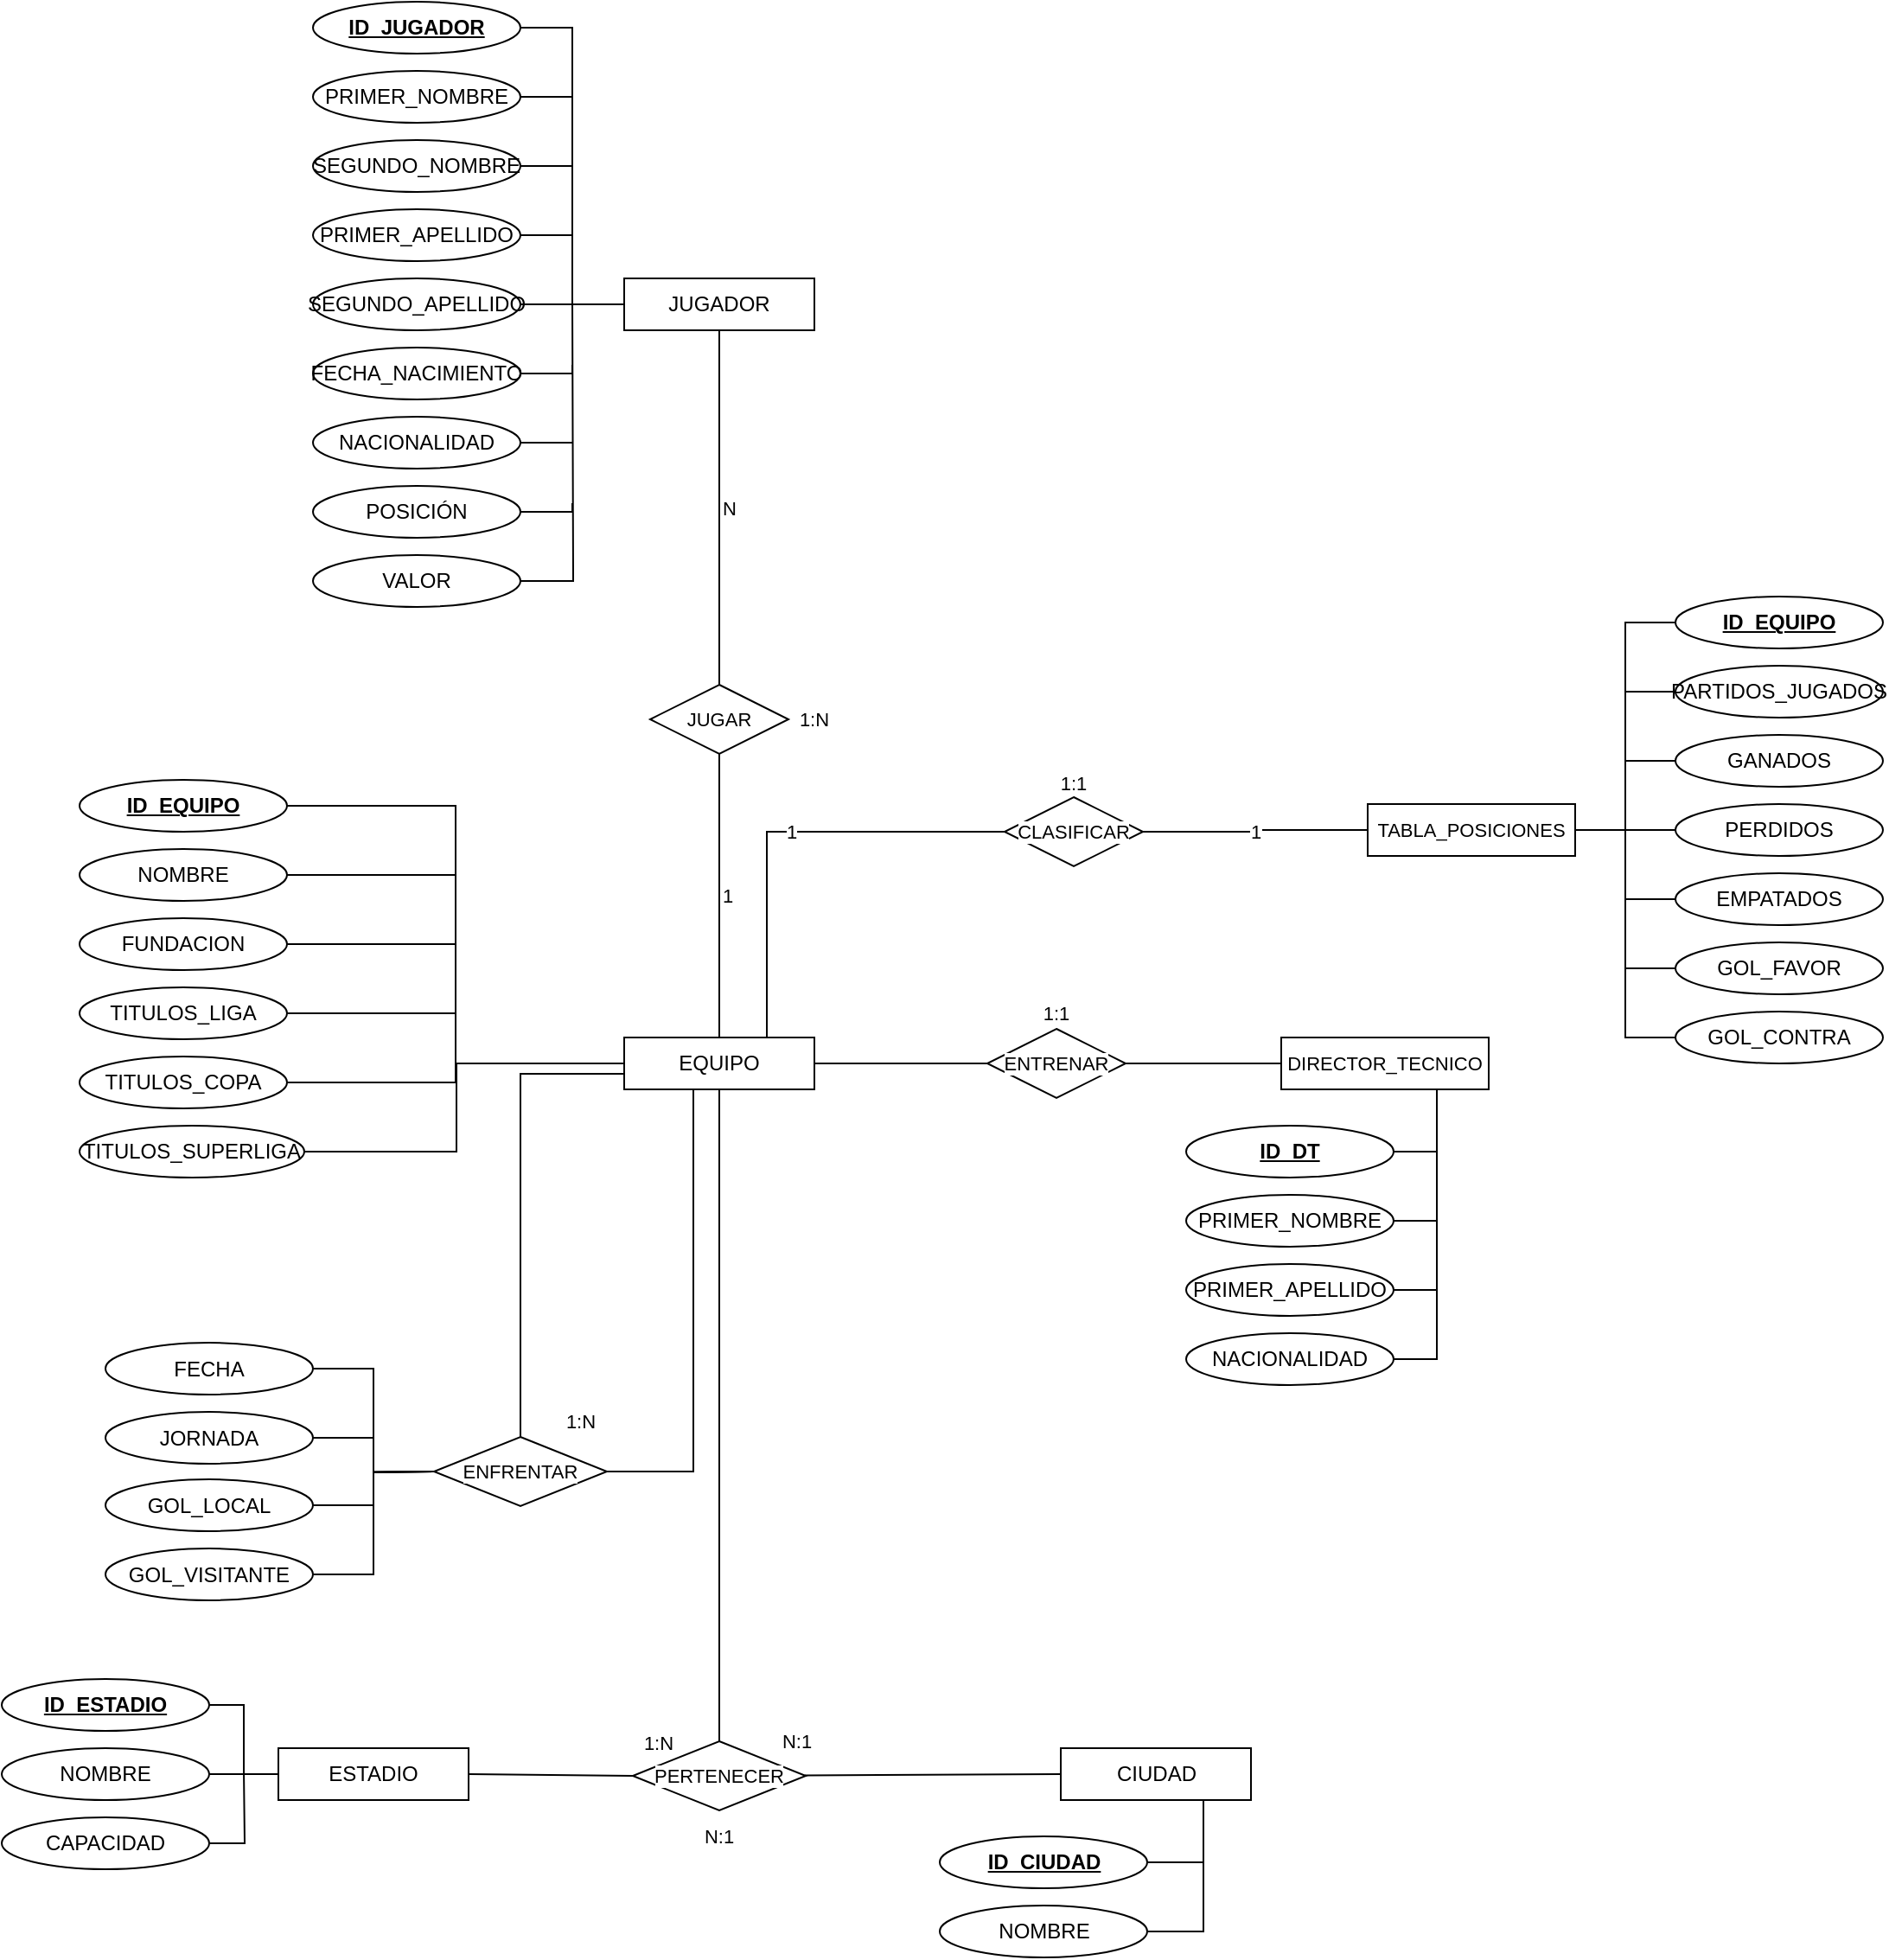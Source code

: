 <mxfile version="28.2.5">
  <diagram name="Página-1" id="_ZARiOX8oNMJPNdaiEE5">
    <mxGraphModel dx="1246" dy="756" grid="1" gridSize="10" guides="1" tooltips="1" connect="1" arrows="1" fold="1" page="1" pageScale="1" pageWidth="827" pageHeight="1169" math="0" shadow="0">
      <root>
        <mxCell id="0" />
        <mxCell id="1" parent="0" />
        <mxCell id="phUdWU-azGoS-_xKU4YT-1" value="&lt;div align=&quot;left&quot;&gt;N&lt;/div&gt;" style="edgeStyle=orthogonalEdgeStyle;shape=connector;rounded=0;orthogonalLoop=1;jettySize=auto;html=1;entryX=0.5;entryY=0;entryDx=0;entryDy=0;strokeColor=default;align=left;verticalAlign=middle;fontFamily=Helvetica;fontSize=11;fontColor=default;labelBackgroundColor=default;endArrow=none;endFill=0;" parent="1" source="phUdWU-azGoS-_xKU4YT-2" target="phUdWU-azGoS-_xKU4YT-24" edge="1">
          <mxGeometry relative="1" as="geometry" />
        </mxCell>
        <mxCell id="phUdWU-azGoS-_xKU4YT-2" value="JUGADOR" style="rounded=0;whiteSpace=wrap;html=1;" parent="1" vertex="1">
          <mxGeometry x="860" y="410" width="110" height="30" as="geometry" />
        </mxCell>
        <mxCell id="phUdWU-azGoS-_xKU4YT-3" style="edgeStyle=orthogonalEdgeStyle;rounded=0;orthogonalLoop=1;jettySize=auto;html=1;exitX=1;exitY=0.5;exitDx=0;exitDy=0;entryX=0;entryY=0.5;entryDx=0;entryDy=0;endArrow=none;endFill=0;" parent="1" source="phUdWU-azGoS-_xKU4YT-4" target="phUdWU-azGoS-_xKU4YT-2" edge="1">
          <mxGeometry relative="1" as="geometry" />
        </mxCell>
        <mxCell id="phUdWU-azGoS-_xKU4YT-4" value="&lt;div&gt;&lt;b&gt;&lt;u&gt;ID_JUGADOR&lt;/u&gt;&lt;/b&gt;&lt;/div&gt;" style="ellipse;whiteSpace=wrap;html=1;" parent="1" vertex="1">
          <mxGeometry x="680" y="250" width="120" height="30" as="geometry" />
        </mxCell>
        <mxCell id="phUdWU-azGoS-_xKU4YT-5" style="edgeStyle=orthogonalEdgeStyle;rounded=0;orthogonalLoop=1;jettySize=auto;html=1;exitX=1;exitY=0.5;exitDx=0;exitDy=0;endArrow=none;endFill=0;" parent="1" source="phUdWU-azGoS-_xKU4YT-6" edge="1">
          <mxGeometry relative="1" as="geometry">
            <mxPoint x="830" y="310" as="targetPoint" />
          </mxGeometry>
        </mxCell>
        <mxCell id="phUdWU-azGoS-_xKU4YT-6" value="PRIMER_NOMBRE" style="ellipse;whiteSpace=wrap;html=1;" parent="1" vertex="1">
          <mxGeometry x="680" y="290" width="120" height="30" as="geometry" />
        </mxCell>
        <mxCell id="phUdWU-azGoS-_xKU4YT-7" style="edgeStyle=orthogonalEdgeStyle;shape=connector;rounded=0;orthogonalLoop=1;jettySize=auto;html=1;exitX=1;exitY=0.5;exitDx=0;exitDy=0;strokeColor=default;align=center;verticalAlign=middle;fontFamily=Helvetica;fontSize=11;fontColor=default;labelBackgroundColor=default;endArrow=none;endFill=0;" parent="1" source="phUdWU-azGoS-_xKU4YT-8" edge="1">
          <mxGeometry relative="1" as="geometry">
            <mxPoint x="840" y="425" as="targetPoint" />
          </mxGeometry>
        </mxCell>
        <mxCell id="phUdWU-azGoS-_xKU4YT-8" value="SEGUNDO_APELLIDO" style="ellipse;whiteSpace=wrap;html=1;" parent="1" vertex="1">
          <mxGeometry x="680" y="410" width="120" height="30" as="geometry" />
        </mxCell>
        <mxCell id="phUdWU-azGoS-_xKU4YT-9" style="edgeStyle=orthogonalEdgeStyle;shape=connector;rounded=0;orthogonalLoop=1;jettySize=auto;html=1;exitX=1;exitY=0.5;exitDx=0;exitDy=0;strokeColor=default;align=center;verticalAlign=middle;fontFamily=Helvetica;fontSize=11;fontColor=default;labelBackgroundColor=default;endArrow=none;endFill=0;" parent="1" source="phUdWU-azGoS-_xKU4YT-10" edge="1">
          <mxGeometry relative="1" as="geometry">
            <mxPoint x="830" y="460" as="targetPoint" />
          </mxGeometry>
        </mxCell>
        <mxCell id="phUdWU-azGoS-_xKU4YT-10" value="FECHA_NACIMIENTO" style="ellipse;whiteSpace=wrap;html=1;" parent="1" vertex="1">
          <mxGeometry x="680" y="450" width="120" height="30" as="geometry" />
        </mxCell>
        <mxCell id="phUdWU-azGoS-_xKU4YT-11" style="edgeStyle=orthogonalEdgeStyle;rounded=0;orthogonalLoop=1;jettySize=auto;html=1;exitX=1;exitY=0.5;exitDx=0;exitDy=0;endArrow=none;endFill=0;" parent="1" source="phUdWU-azGoS-_xKU4YT-12" edge="1">
          <mxGeometry relative="1" as="geometry">
            <mxPoint x="830" y="340" as="targetPoint" />
          </mxGeometry>
        </mxCell>
        <mxCell id="phUdWU-azGoS-_xKU4YT-12" value="SEGUNDO_NOMBRE" style="ellipse;whiteSpace=wrap;html=1;" parent="1" vertex="1">
          <mxGeometry x="680" y="330" width="120" height="30" as="geometry" />
        </mxCell>
        <mxCell id="phUdWU-azGoS-_xKU4YT-13" style="edgeStyle=orthogonalEdgeStyle;shape=connector;rounded=0;orthogonalLoop=1;jettySize=auto;html=1;exitX=1;exitY=0.5;exitDx=0;exitDy=0;strokeColor=default;align=center;verticalAlign=middle;fontFamily=Helvetica;fontSize=11;fontColor=default;labelBackgroundColor=default;endArrow=none;endFill=0;" parent="1" source="phUdWU-azGoS-_xKU4YT-14" edge="1">
          <mxGeometry relative="1" as="geometry">
            <mxPoint x="830" y="385" as="targetPoint" />
          </mxGeometry>
        </mxCell>
        <mxCell id="phUdWU-azGoS-_xKU4YT-14" value="PRIMER_APELLIDO" style="ellipse;whiteSpace=wrap;html=1;" parent="1" vertex="1">
          <mxGeometry x="680" y="370" width="120" height="30" as="geometry" />
        </mxCell>
        <mxCell id="phUdWU-azGoS-_xKU4YT-15" style="edgeStyle=orthogonalEdgeStyle;shape=connector;rounded=0;orthogonalLoop=1;jettySize=auto;html=1;exitX=1;exitY=0.5;exitDx=0;exitDy=0;strokeColor=default;align=center;verticalAlign=middle;fontFamily=Helvetica;fontSize=11;fontColor=default;labelBackgroundColor=default;endArrow=none;endFill=0;" parent="1" source="phUdWU-azGoS-_xKU4YT-16" edge="1">
          <mxGeometry relative="1" as="geometry">
            <mxPoint x="830" y="540" as="targetPoint" />
          </mxGeometry>
        </mxCell>
        <mxCell id="phUdWU-azGoS-_xKU4YT-16" value="POSICIÓN" style="ellipse;whiteSpace=wrap;html=1;" parent="1" vertex="1">
          <mxGeometry x="680" y="530" width="120" height="30" as="geometry" />
        </mxCell>
        <mxCell id="phUdWU-azGoS-_xKU4YT-17" style="edgeStyle=orthogonalEdgeStyle;shape=connector;rounded=0;orthogonalLoop=1;jettySize=auto;html=1;exitX=1;exitY=0.5;exitDx=0;exitDy=0;strokeColor=default;align=center;verticalAlign=middle;fontFamily=Helvetica;fontSize=11;fontColor=default;labelBackgroundColor=default;endArrow=none;endFill=0;" parent="1" source="phUdWU-azGoS-_xKU4YT-18" edge="1">
          <mxGeometry relative="1" as="geometry">
            <mxPoint x="830" y="420" as="targetPoint" />
          </mxGeometry>
        </mxCell>
        <mxCell id="phUdWU-azGoS-_xKU4YT-18" value="VALOR" style="ellipse;whiteSpace=wrap;html=1;" parent="1" vertex="1">
          <mxGeometry x="680" y="570" width="120" height="30" as="geometry" />
        </mxCell>
        <mxCell id="phUdWU-azGoS-_xKU4YT-19" style="edgeStyle=orthogonalEdgeStyle;shape=connector;rounded=0;orthogonalLoop=1;jettySize=auto;html=1;exitX=1;exitY=0.5;exitDx=0;exitDy=0;strokeColor=default;align=center;verticalAlign=middle;fontFamily=Helvetica;fontSize=11;fontColor=default;labelBackgroundColor=default;endArrow=none;endFill=0;" parent="1" source="phUdWU-azGoS-_xKU4YT-20" edge="1">
          <mxGeometry relative="1" as="geometry">
            <mxPoint x="830" y="505" as="targetPoint" />
          </mxGeometry>
        </mxCell>
        <mxCell id="phUdWU-azGoS-_xKU4YT-20" value="NACIONALIDAD" style="ellipse;whiteSpace=wrap;html=1;" parent="1" vertex="1">
          <mxGeometry x="680" y="490" width="120" height="30" as="geometry" />
        </mxCell>
        <mxCell id="phUdWU-azGoS-_xKU4YT-23" value="" style="group" parent="1" connectable="0" vertex="1">
          <mxGeometry x="875" y="645" width="125" height="40" as="geometry" />
        </mxCell>
        <mxCell id="phUdWU-azGoS-_xKU4YT-24" value="JUGAR" style="rhombus;whiteSpace=wrap;html=1;fontFamily=Helvetica;fontSize=11;fontColor=default;labelBackgroundColor=default;" parent="phUdWU-azGoS-_xKU4YT-23" vertex="1">
          <mxGeometry width="80" height="40" as="geometry" />
        </mxCell>
        <mxCell id="phUdWU-azGoS-_xKU4YT-25" value="1:N" style="text;html=1;align=center;verticalAlign=middle;whiteSpace=wrap;rounded=0;fontFamily=Helvetica;fontSize=11;fontColor=default;labelBackgroundColor=default;" parent="phUdWU-azGoS-_xKU4YT-23" vertex="1">
          <mxGeometry x="65" y="5" width="60" height="30" as="geometry" />
        </mxCell>
        <mxCell id="phUdWU-azGoS-_xKU4YT-26" style="edgeStyle=orthogonalEdgeStyle;shape=connector;rounded=0;orthogonalLoop=1;jettySize=auto;html=1;exitX=1;exitY=0.5;exitDx=0;exitDy=0;entryX=0;entryY=0.5;entryDx=0;entryDy=0;strokeColor=default;align=center;verticalAlign=middle;fontFamily=Helvetica;fontSize=11;fontColor=default;labelBackgroundColor=default;endArrow=none;endFill=0;" parent="1" source="phUdWU-azGoS-_xKU4YT-29" target="phUdWU-azGoS-_xKU4YT-50" edge="1">
          <mxGeometry relative="1" as="geometry" />
        </mxCell>
        <mxCell id="phUdWU-azGoS-_xKU4YT-27" value="&lt;div align=&quot;left&quot;&gt;&lt;br&gt;&lt;/div&gt;" style="edgeStyle=orthogonalEdgeStyle;shape=connector;rounded=0;orthogonalLoop=1;jettySize=auto;html=1;exitX=0.5;exitY=1;exitDx=0;exitDy=0;entryX=0.5;entryY=0;entryDx=0;entryDy=0;strokeColor=default;align=left;verticalAlign=middle;fontFamily=Helvetica;fontSize=11;fontColor=default;labelBackgroundColor=default;endArrow=none;endFill=0;" parent="1" source="phUdWU-azGoS-_xKU4YT-29" target="phUdWU-azGoS-_xKU4YT-75" edge="1">
          <mxGeometry relative="1" as="geometry" />
        </mxCell>
        <mxCell id="phUdWU-azGoS-_xKU4YT-28" value="&lt;div align=&quot;left&quot;&gt;1&lt;/div&gt;" style="edgeStyle=orthogonalEdgeStyle;shape=connector;rounded=0;orthogonalLoop=1;jettySize=auto;html=1;exitX=0.75;exitY=0;exitDx=0;exitDy=0;entryX=0;entryY=0.5;entryDx=0;entryDy=0;strokeColor=default;align=left;verticalAlign=middle;fontFamily=Helvetica;fontSize=11;fontColor=default;labelBackgroundColor=default;endArrow=none;endFill=0;" parent="1" source="phUdWU-azGoS-_xKU4YT-29" target="phUdWU-azGoS-_xKU4YT-132" edge="1">
          <mxGeometry relative="1" as="geometry" />
        </mxCell>
        <mxCell id="phUdWU-azGoS-_xKU4YT-146" style="edgeStyle=orthogonalEdgeStyle;shape=connector;rounded=0;orthogonalLoop=1;jettySize=auto;html=1;entryX=1;entryY=0.5;entryDx=0;entryDy=0;strokeColor=default;align=center;verticalAlign=middle;fontFamily=Helvetica;fontSize=11;fontColor=default;labelBackgroundColor=default;endArrow=none;endFill=0;" parent="1" source="phUdWU-azGoS-_xKU4YT-29" target="phUdWU-azGoS-_xKU4YT-33" edge="1">
          <mxGeometry relative="1" as="geometry" />
        </mxCell>
        <mxCell id="phUdWU-azGoS-_xKU4YT-148" style="edgeStyle=orthogonalEdgeStyle;shape=connector;rounded=0;orthogonalLoop=1;jettySize=auto;html=1;entryX=1;entryY=0.5;entryDx=0;entryDy=0;strokeColor=default;align=center;verticalAlign=middle;fontFamily=Helvetica;fontSize=11;fontColor=default;labelBackgroundColor=default;endArrow=none;endFill=0;" parent="1" source="phUdWU-azGoS-_xKU4YT-29" target="phUdWU-azGoS-_xKU4YT-41" edge="1">
          <mxGeometry relative="1" as="geometry" />
        </mxCell>
        <mxCell id="phUdWU-azGoS-_xKU4YT-149" style="edgeStyle=orthogonalEdgeStyle;shape=connector;rounded=0;orthogonalLoop=1;jettySize=auto;html=1;entryX=1;entryY=0.5;entryDx=0;entryDy=0;strokeColor=default;align=center;verticalAlign=middle;fontFamily=Helvetica;fontSize=11;fontColor=default;labelBackgroundColor=default;endArrow=none;endFill=0;" parent="1" source="phUdWU-azGoS-_xKU4YT-29" target="phUdWU-azGoS-_xKU4YT-35" edge="1">
          <mxGeometry relative="1" as="geometry" />
        </mxCell>
        <mxCell id="phUdWU-azGoS-_xKU4YT-150" style="edgeStyle=orthogonalEdgeStyle;shape=connector;rounded=0;orthogonalLoop=1;jettySize=auto;html=1;entryX=1;entryY=0.5;entryDx=0;entryDy=0;strokeColor=default;align=center;verticalAlign=middle;fontFamily=Helvetica;fontSize=11;fontColor=default;labelBackgroundColor=default;endArrow=none;endFill=0;" parent="1" source="phUdWU-azGoS-_xKU4YT-29" target="phUdWU-azGoS-_xKU4YT-37" edge="1">
          <mxGeometry relative="1" as="geometry" />
        </mxCell>
        <mxCell id="phUdWU-azGoS-_xKU4YT-151" style="edgeStyle=orthogonalEdgeStyle;shape=connector;rounded=0;orthogonalLoop=1;jettySize=auto;html=1;entryX=1;entryY=0.5;entryDx=0;entryDy=0;strokeColor=default;align=center;verticalAlign=middle;fontFamily=Helvetica;fontSize=11;fontColor=default;labelBackgroundColor=default;endArrow=none;endFill=0;" parent="1" edge="1">
          <mxGeometry relative="1" as="geometry">
            <mxPoint x="863" y="864" as="sourcePoint" />
            <mxPoint x="661" y="915" as="targetPoint" />
            <Array as="points">
              <mxPoint x="763" y="864" />
              <mxPoint x="763" y="915" />
            </Array>
          </mxGeometry>
        </mxCell>
        <mxCell id="phUdWU-azGoS-_xKU4YT-29" value="EQUIPO" style="rounded=0;whiteSpace=wrap;html=1;" parent="1" vertex="1">
          <mxGeometry x="860" y="849" width="110" height="30" as="geometry" />
        </mxCell>
        <mxCell id="phUdWU-azGoS-_xKU4YT-30" style="edgeStyle=orthogonalEdgeStyle;rounded=0;orthogonalLoop=1;jettySize=auto;html=1;exitX=1;exitY=0.5;exitDx=0;exitDy=0;entryX=0;entryY=0.5;entryDx=0;entryDy=0;endArrow=none;endFill=0;" parent="1" source="phUdWU-azGoS-_xKU4YT-31" target="phUdWU-azGoS-_xKU4YT-29" edge="1">
          <mxGeometry relative="1" as="geometry" />
        </mxCell>
        <mxCell id="phUdWU-azGoS-_xKU4YT-31" value="&lt;b&gt;&lt;u&gt;ID_EQUIPO&lt;/u&gt;&lt;/b&gt;" style="ellipse;whiteSpace=wrap;html=1;" parent="1" vertex="1">
          <mxGeometry x="545" y="700" width="120" height="30" as="geometry" />
        </mxCell>
        <mxCell id="phUdWU-azGoS-_xKU4YT-33" value="NOMBRE" style="ellipse;whiteSpace=wrap;html=1;" parent="1" vertex="1">
          <mxGeometry x="545" y="740" width="120" height="30" as="geometry" />
        </mxCell>
        <mxCell id="phUdWU-azGoS-_xKU4YT-35" value="TITULOS_LIGA" style="ellipse;whiteSpace=wrap;html=1;" parent="1" vertex="1">
          <mxGeometry x="545" y="820" width="120" height="30" as="geometry" />
        </mxCell>
        <mxCell id="phUdWU-azGoS-_xKU4YT-37" value="TITULOS_COPA" style="ellipse;whiteSpace=wrap;html=1;" parent="1" vertex="1">
          <mxGeometry x="545" y="860" width="120" height="30" as="geometry" />
        </mxCell>
        <mxCell id="phUdWU-azGoS-_xKU4YT-41" value="FUNDACION" style="ellipse;whiteSpace=wrap;html=1;" parent="1" vertex="1">
          <mxGeometry x="545" y="780" width="120" height="30" as="geometry" />
        </mxCell>
        <mxCell id="phUdWU-azGoS-_xKU4YT-47" value="TITULOS_SUPERLIGA" style="ellipse;whiteSpace=wrap;html=1;" parent="1" vertex="1">
          <mxGeometry x="545" y="900" width="130" height="30" as="geometry" />
        </mxCell>
        <mxCell id="phUdWU-azGoS-_xKU4YT-48" value="&lt;div align=&quot;left&quot;&gt;1&lt;/div&gt;" style="edgeStyle=orthogonalEdgeStyle;shape=connector;rounded=0;orthogonalLoop=1;jettySize=auto;html=1;exitX=0.5;exitY=1;exitDx=0;exitDy=0;entryX=0.5;entryY=0;entryDx=0;entryDy=0;strokeColor=default;align=left;verticalAlign=middle;fontFamily=Helvetica;fontSize=11;fontColor=default;labelBackgroundColor=default;endArrow=none;endFill=0;" parent="1" source="phUdWU-azGoS-_xKU4YT-24" target="phUdWU-azGoS-_xKU4YT-29" edge="1">
          <mxGeometry relative="1" as="geometry" />
        </mxCell>
        <mxCell id="phUdWU-azGoS-_xKU4YT-49" value="" style="group" parent="1" connectable="0" vertex="1">
          <mxGeometry x="1070" y="844" width="125" height="40" as="geometry" />
        </mxCell>
        <mxCell id="phUdWU-azGoS-_xKU4YT-50" value="ENTRENAR" style="rhombus;whiteSpace=wrap;html=1;fontFamily=Helvetica;fontSize=11;fontColor=default;labelBackgroundColor=default;" parent="phUdWU-azGoS-_xKU4YT-49" vertex="1">
          <mxGeometry width="80" height="40" as="geometry" />
        </mxCell>
        <mxCell id="phUdWU-azGoS-_xKU4YT-51" value="DIRECTOR_TECNICO" style="rounded=0;whiteSpace=wrap;html=1;fontFamily=Helvetica;fontSize=11;fontColor=default;labelBackgroundColor=default;" parent="1" vertex="1">
          <mxGeometry x="1240" y="849" width="120" height="30" as="geometry" />
        </mxCell>
        <mxCell id="phUdWU-azGoS-_xKU4YT-52" style="edgeStyle=orthogonalEdgeStyle;shape=connector;rounded=0;orthogonalLoop=1;jettySize=auto;html=1;exitX=1;exitY=0.5;exitDx=0;exitDy=0;strokeColor=default;align=center;verticalAlign=middle;fontFamily=Helvetica;fontSize=11;fontColor=default;labelBackgroundColor=default;endArrow=none;endFill=0;" parent="1" source="phUdWU-azGoS-_xKU4YT-53" edge="1">
          <mxGeometry relative="1" as="geometry">
            <mxPoint x="1330" y="915.129" as="targetPoint" />
          </mxGeometry>
        </mxCell>
        <mxCell id="phUdWU-azGoS-_xKU4YT-53" value="&lt;b&gt;&lt;u&gt;ID_DT&lt;/u&gt;&lt;/b&gt;" style="ellipse;whiteSpace=wrap;html=1;" parent="1" vertex="1">
          <mxGeometry x="1185" y="900" width="120" height="30" as="geometry" />
        </mxCell>
        <mxCell id="phUdWU-azGoS-_xKU4YT-54" style="edgeStyle=orthogonalEdgeStyle;shape=connector;rounded=0;orthogonalLoop=1;jettySize=auto;html=1;exitX=1;exitY=0.5;exitDx=0;exitDy=0;strokeColor=default;align=center;verticalAlign=middle;fontFamily=Helvetica;fontSize=11;fontColor=default;labelBackgroundColor=default;endArrow=none;endFill=0;" parent="1" source="phUdWU-azGoS-_xKU4YT-55" edge="1">
          <mxGeometry relative="1" as="geometry">
            <mxPoint x="1330" y="994.947" as="targetPoint" />
          </mxGeometry>
        </mxCell>
        <mxCell id="phUdWU-azGoS-_xKU4YT-55" value="PRIMER_APELLIDO" style="ellipse;whiteSpace=wrap;html=1;" parent="1" vertex="1">
          <mxGeometry x="1185" y="980" width="120" height="30" as="geometry" />
        </mxCell>
        <mxCell id="phUdWU-azGoS-_xKU4YT-56" style="edgeStyle=orthogonalEdgeStyle;shape=connector;rounded=0;orthogonalLoop=1;jettySize=auto;html=1;exitX=1;exitY=0.5;exitDx=0;exitDy=0;strokeColor=default;align=center;verticalAlign=middle;fontFamily=Helvetica;fontSize=11;fontColor=default;labelBackgroundColor=default;endArrow=none;endFill=0;entryX=0.75;entryY=1;entryDx=0;entryDy=0;" parent="1" source="phUdWU-azGoS-_xKU4YT-57" target="phUdWU-azGoS-_xKU4YT-51" edge="1">
          <mxGeometry relative="1" as="geometry">
            <mxPoint x="1330" y="1034.947" as="targetPoint" />
          </mxGeometry>
        </mxCell>
        <mxCell id="phUdWU-azGoS-_xKU4YT-57" value="NACIONALIDAD" style="ellipse;whiteSpace=wrap;html=1;" parent="1" vertex="1">
          <mxGeometry x="1185" y="1020" width="120" height="30" as="geometry" />
        </mxCell>
        <mxCell id="phUdWU-azGoS-_xKU4YT-58" style="edgeStyle=orthogonalEdgeStyle;shape=connector;rounded=0;orthogonalLoop=1;jettySize=auto;html=1;exitX=1;exitY=0.5;exitDx=0;exitDy=0;strokeColor=default;align=center;verticalAlign=middle;fontFamily=Helvetica;fontSize=11;fontColor=default;labelBackgroundColor=default;endArrow=none;endFill=0;" parent="1" source="phUdWU-azGoS-_xKU4YT-59" edge="1">
          <mxGeometry relative="1" as="geometry">
            <mxPoint x="1330" y="954.947" as="targetPoint" />
          </mxGeometry>
        </mxCell>
        <mxCell id="phUdWU-azGoS-_xKU4YT-59" value="PRIMER_NOMBRE" style="ellipse;whiteSpace=wrap;html=1;" parent="1" vertex="1">
          <mxGeometry x="1185" y="940" width="120" height="30" as="geometry" />
        </mxCell>
        <mxCell id="phUdWU-azGoS-_xKU4YT-62" style="edgeStyle=orthogonalEdgeStyle;shape=connector;rounded=0;orthogonalLoop=1;jettySize=auto;html=1;exitX=1;exitY=0.5;exitDx=0;exitDy=0;strokeColor=default;align=center;verticalAlign=middle;fontFamily=Helvetica;fontSize=11;fontColor=default;labelBackgroundColor=default;endArrow=none;endFill=0;" parent="1" source="phUdWU-azGoS-_xKU4YT-50" target="phUdWU-azGoS-_xKU4YT-51" edge="1">
          <mxGeometry relative="1" as="geometry" />
        </mxCell>
        <mxCell id="phUdWU-azGoS-_xKU4YT-63" value="&lt;div&gt;&lt;br&gt;&lt;/div&gt;" style="shape=connector;rounded=0;orthogonalLoop=1;jettySize=auto;html=1;exitX=1;exitY=0.5;exitDx=0;exitDy=0;entryX=0;entryY=0.5;entryDx=0;entryDy=0;strokeColor=default;align=left;verticalAlign=middle;fontFamily=Helvetica;fontSize=11;fontColor=default;labelBackgroundColor=default;endArrow=none;endFill=0;" parent="1" source="phUdWU-azGoS-_xKU4YT-65" target="phUdWU-azGoS-_xKU4YT-75" edge="1">
          <mxGeometry relative="1" as="geometry" />
        </mxCell>
        <mxCell id="phUdWU-azGoS-_xKU4YT-65" value="ESTADIO" style="rounded=0;whiteSpace=wrap;html=1;" parent="1" vertex="1">
          <mxGeometry x="660" y="1260" width="110" height="30" as="geometry" />
        </mxCell>
        <mxCell id="phUdWU-azGoS-_xKU4YT-66" style="edgeStyle=orthogonalEdgeStyle;shape=connector;rounded=0;orthogonalLoop=1;jettySize=auto;html=1;exitX=1;exitY=0.5;exitDx=0;exitDy=0;entryX=0;entryY=0.5;entryDx=0;entryDy=0;strokeColor=default;align=center;verticalAlign=middle;fontFamily=Helvetica;fontSize=11;fontColor=default;labelBackgroundColor=default;endArrow=none;endFill=0;" parent="1" source="phUdWU-azGoS-_xKU4YT-67" target="phUdWU-azGoS-_xKU4YT-65" edge="1">
          <mxGeometry relative="1" as="geometry" />
        </mxCell>
        <mxCell id="phUdWU-azGoS-_xKU4YT-67" value="&lt;b&gt;&lt;u&gt;ID_ESTADIO&lt;/u&gt;&lt;/b&gt;" style="ellipse;whiteSpace=wrap;html=1;" parent="1" vertex="1">
          <mxGeometry x="500" y="1220" width="120" height="30" as="geometry" />
        </mxCell>
        <mxCell id="phUdWU-azGoS-_xKU4YT-70" style="edgeStyle=orthogonalEdgeStyle;shape=connector;rounded=0;orthogonalLoop=1;jettySize=auto;html=1;exitX=1;exitY=0.5;exitDx=0;exitDy=0;strokeColor=default;align=center;verticalAlign=middle;fontFamily=Helvetica;fontSize=11;fontColor=default;labelBackgroundColor=default;endArrow=none;endFill=0;" parent="1" source="phUdWU-azGoS-_xKU4YT-71" edge="1">
          <mxGeometry relative="1" as="geometry">
            <mxPoint x="640" y="1275" as="targetPoint" />
          </mxGeometry>
        </mxCell>
        <mxCell id="phUdWU-azGoS-_xKU4YT-71" value="NOMBRE" style="ellipse;whiteSpace=wrap;html=1;" parent="1" vertex="1">
          <mxGeometry x="500" y="1260" width="120" height="30" as="geometry" />
        </mxCell>
        <mxCell id="phUdWU-azGoS-_xKU4YT-72" style="edgeStyle=orthogonalEdgeStyle;shape=connector;rounded=0;orthogonalLoop=1;jettySize=auto;html=1;exitX=1;exitY=0.5;exitDx=0;exitDy=0;strokeColor=default;align=center;verticalAlign=middle;fontFamily=Helvetica;fontSize=11;fontColor=default;labelBackgroundColor=default;endArrow=none;endFill=0;" parent="1" source="phUdWU-azGoS-_xKU4YT-73" edge="1">
          <mxGeometry relative="1" as="geometry">
            <mxPoint x="640" y="1272" as="targetPoint" />
          </mxGeometry>
        </mxCell>
        <mxCell id="phUdWU-azGoS-_xKU4YT-73" value="CAPACIDAD" style="ellipse;whiteSpace=wrap;html=1;" parent="1" vertex="1">
          <mxGeometry x="500" y="1300" width="120" height="30" as="geometry" />
        </mxCell>
        <mxCell id="phUdWU-azGoS-_xKU4YT-74" value="" style="shape=connector;rounded=0;orthogonalLoop=1;jettySize=auto;html=1;entryX=0;entryY=0.5;entryDx=0;entryDy=0;strokeColor=default;align=left;verticalAlign=middle;fontFamily=Helvetica;fontSize=11;fontColor=default;labelBackgroundColor=default;endArrow=none;endFill=0;" parent="1" source="phUdWU-azGoS-_xKU4YT-75" target="phUdWU-azGoS-_xKU4YT-76" edge="1">
          <mxGeometry relative="1" as="geometry">
            <mxPoint x="1115" y="1275" as="sourcePoint" />
          </mxGeometry>
        </mxCell>
        <mxCell id="phUdWU-azGoS-_xKU4YT-75" value="PERTENECER" style="rhombus;whiteSpace=wrap;html=1;fontFamily=Helvetica;fontSize=11;fontColor=default;labelBackgroundColor=default;" parent="1" vertex="1">
          <mxGeometry x="865" y="1256" width="100" height="40" as="geometry" />
        </mxCell>
        <mxCell id="phUdWU-azGoS-_xKU4YT-76" value="CIUDAD" style="rounded=0;whiteSpace=wrap;html=1;" parent="1" vertex="1">
          <mxGeometry x="1112.5" y="1260" width="110" height="30" as="geometry" />
        </mxCell>
        <mxCell id="wVo9SGZ7OEpFw7WZDcWC-2" style="edgeStyle=orthogonalEdgeStyle;shape=connector;rounded=0;orthogonalLoop=1;jettySize=auto;html=1;exitX=1;exitY=0.5;exitDx=0;exitDy=0;entryX=0.75;entryY=1;entryDx=0;entryDy=0;strokeColor=default;align=center;verticalAlign=middle;fontFamily=Helvetica;fontSize=11;fontColor=default;labelBackgroundColor=default;endArrow=none;endFill=0;" edge="1" parent="1" source="phUdWU-azGoS-_xKU4YT-78" target="phUdWU-azGoS-_xKU4YT-76">
          <mxGeometry relative="1" as="geometry" />
        </mxCell>
        <mxCell id="phUdWU-azGoS-_xKU4YT-78" value="&lt;b&gt;&lt;u&gt;ID_CIUDAD&lt;/u&gt;&lt;/b&gt;" style="ellipse;whiteSpace=wrap;html=1;" parent="1" vertex="1">
          <mxGeometry x="1042.5" y="1311" width="120" height="30" as="geometry" />
        </mxCell>
        <mxCell id="wVo9SGZ7OEpFw7WZDcWC-1" style="edgeStyle=orthogonalEdgeStyle;shape=connector;rounded=0;orthogonalLoop=1;jettySize=auto;html=1;entryX=0.75;entryY=1;entryDx=0;entryDy=0;strokeColor=default;align=center;verticalAlign=middle;fontFamily=Helvetica;fontSize=11;fontColor=default;labelBackgroundColor=default;endArrow=none;endFill=0;" edge="1" parent="1" source="phUdWU-azGoS-_xKU4YT-80" target="phUdWU-azGoS-_xKU4YT-76">
          <mxGeometry relative="1" as="geometry">
            <Array as="points">
              <mxPoint x="1195" y="1366" />
            </Array>
          </mxGeometry>
        </mxCell>
        <mxCell id="phUdWU-azGoS-_xKU4YT-80" value="NOMBRE" style="ellipse;whiteSpace=wrap;html=1;" parent="1" vertex="1">
          <mxGeometry x="1042.5" y="1351" width="120" height="30" as="geometry" />
        </mxCell>
        <mxCell id="phUdWU-azGoS-_xKU4YT-83" value="N:1" style="text;html=1;align=center;verticalAlign=middle;whiteSpace=wrap;rounded=0;fontFamily=Helvetica;fontSize=11;fontColor=default;labelBackgroundColor=default;" parent="1" vertex="1">
          <mxGeometry x="885" y="1296" width="60" height="30" as="geometry" />
        </mxCell>
        <mxCell id="phUdWU-azGoS-_xKU4YT-84" value="&lt;div&gt;1:1&lt;/div&gt;" style="text;html=1;align=center;verticalAlign=middle;whiteSpace=wrap;rounded=0;fontFamily=Helvetica;fontSize=11;fontColor=default;labelBackgroundColor=default;" parent="1" vertex="1">
          <mxGeometry x="1080" y="820" width="60" height="30" as="geometry" />
        </mxCell>
        <mxCell id="phUdWU-azGoS-_xKU4YT-138" style="edgeStyle=orthogonalEdgeStyle;shape=connector;rounded=0;orthogonalLoop=1;jettySize=auto;html=1;entryX=1;entryY=0.5;entryDx=0;entryDy=0;strokeColor=default;align=center;verticalAlign=middle;fontFamily=Helvetica;fontSize=11;fontColor=default;labelBackgroundColor=default;endArrow=none;endFill=0;" parent="1" target="phUdWU-azGoS-_xKU4YT-113" edge="1">
          <mxGeometry relative="1" as="geometry">
            <mxPoint x="750" y="1099.947" as="sourcePoint" />
          </mxGeometry>
        </mxCell>
        <mxCell id="phUdWU-azGoS-_xKU4YT-139" style="edgeStyle=orthogonalEdgeStyle;shape=connector;rounded=0;orthogonalLoop=1;jettySize=auto;html=1;entryX=1;entryY=0.5;entryDx=0;entryDy=0;strokeColor=default;align=center;verticalAlign=middle;fontFamily=Helvetica;fontSize=11;fontColor=default;labelBackgroundColor=default;endArrow=none;endFill=0;" parent="1" target="phUdWU-azGoS-_xKU4YT-111" edge="1">
          <mxGeometry relative="1" as="geometry">
            <mxPoint x="750" y="1099.947" as="sourcePoint" />
          </mxGeometry>
        </mxCell>
        <mxCell id="phUdWU-azGoS-_xKU4YT-140" style="edgeStyle=orthogonalEdgeStyle;shape=connector;rounded=0;orthogonalLoop=1;jettySize=auto;html=1;entryX=1;entryY=0.5;entryDx=0;entryDy=0;strokeColor=default;align=center;verticalAlign=middle;fontFamily=Helvetica;fontSize=11;fontColor=default;labelBackgroundColor=default;endArrow=none;endFill=0;" parent="1" target="phUdWU-azGoS-_xKU4YT-99" edge="1">
          <mxGeometry relative="1" as="geometry">
            <mxPoint x="750" y="1099.947" as="sourcePoint" />
          </mxGeometry>
        </mxCell>
        <mxCell id="phUdWU-azGoS-_xKU4YT-141" style="edgeStyle=orthogonalEdgeStyle;shape=connector;rounded=0;orthogonalLoop=1;jettySize=auto;html=1;entryX=1;entryY=0.5;entryDx=0;entryDy=0;strokeColor=default;align=center;verticalAlign=middle;fontFamily=Helvetica;fontSize=11;fontColor=default;labelBackgroundColor=default;endArrow=none;endFill=0;" parent="1" target="phUdWU-azGoS-_xKU4YT-97" edge="1">
          <mxGeometry relative="1" as="geometry">
            <mxPoint x="750" y="1099.947" as="sourcePoint" />
          </mxGeometry>
        </mxCell>
        <mxCell id="phUdWU-azGoS-_xKU4YT-97" value="FECHA" style="ellipse;whiteSpace=wrap;html=1;" parent="1" vertex="1">
          <mxGeometry x="560" y="1025.5" width="120" height="30" as="geometry" />
        </mxCell>
        <mxCell id="phUdWU-azGoS-_xKU4YT-99" value="JORNADA" style="ellipse;whiteSpace=wrap;html=1;" parent="1" vertex="1">
          <mxGeometry x="560" y="1065.5" width="120" height="30" as="geometry" />
        </mxCell>
        <mxCell id="phUdWU-azGoS-_xKU4YT-100" style="edgeStyle=orthogonalEdgeStyle;shape=connector;rounded=0;orthogonalLoop=1;jettySize=auto;html=1;exitX=1;exitY=0.5;exitDx=0;exitDy=0;entryX=0.25;entryY=1;entryDx=0;entryDy=0;strokeColor=default;align=center;verticalAlign=middle;fontFamily=Helvetica;fontSize=11;fontColor=default;labelBackgroundColor=default;endArrow=none;endFill=0;" parent="1" source="phUdWU-azGoS-_xKU4YT-101" target="phUdWU-azGoS-_xKU4YT-29" edge="1">
          <mxGeometry relative="1" as="geometry">
            <Array as="points">
              <mxPoint x="900" y="1100" />
              <mxPoint x="900" y="879" />
            </Array>
          </mxGeometry>
        </mxCell>
        <mxCell id="phUdWU-azGoS-_xKU4YT-152" style="edgeStyle=orthogonalEdgeStyle;shape=connector;rounded=0;orthogonalLoop=1;jettySize=auto;html=1;entryX=0;entryY=1;entryDx=0;entryDy=0;strokeColor=default;align=center;verticalAlign=middle;fontFamily=Helvetica;fontSize=11;fontColor=default;labelBackgroundColor=default;endArrow=none;endFill=0;" parent="1" source="phUdWU-azGoS-_xKU4YT-101" target="phUdWU-azGoS-_xKU4YT-29" edge="1">
          <mxGeometry relative="1" as="geometry">
            <Array as="points">
              <mxPoint x="800" y="870" />
              <mxPoint x="860" y="870" />
            </Array>
          </mxGeometry>
        </mxCell>
        <mxCell id="phUdWU-azGoS-_xKU4YT-101" value="ENFRENTAR" style="rhombus;whiteSpace=wrap;html=1;fontFamily=Helvetica;fontSize=11;fontColor=default;labelBackgroundColor=default;" parent="1" vertex="1">
          <mxGeometry x="750" y="1080" width="100" height="40" as="geometry" />
        </mxCell>
        <mxCell id="phUdWU-azGoS-_xKU4YT-102" value="1:N" style="text;html=1;align=center;verticalAlign=middle;whiteSpace=wrap;rounded=0;fontFamily=Helvetica;fontSize=11;fontColor=default;labelBackgroundColor=default;" parent="1" vertex="1">
          <mxGeometry x="805" y="1055.75" width="60" height="30" as="geometry" />
        </mxCell>
        <mxCell id="phUdWU-azGoS-_xKU4YT-111" value="GOL_LOCAL" style="ellipse;whiteSpace=wrap;html=1;" parent="1" vertex="1">
          <mxGeometry x="560" y="1104.5" width="120" height="30" as="geometry" />
        </mxCell>
        <mxCell id="phUdWU-azGoS-_xKU4YT-113" value="GOL_VISITANTE" style="ellipse;whiteSpace=wrap;html=1;" parent="1" vertex="1">
          <mxGeometry x="560" y="1144.5" width="120" height="30" as="geometry" />
        </mxCell>
        <mxCell id="phUdWU-azGoS-_xKU4YT-116" style="edgeStyle=orthogonalEdgeStyle;shape=connector;rounded=0;orthogonalLoop=1;jettySize=auto;html=1;exitX=1;exitY=0.5;exitDx=0;exitDy=0;entryX=0;entryY=0.5;entryDx=0;entryDy=0;strokeColor=default;align=center;verticalAlign=middle;fontFamily=Helvetica;fontSize=11;fontColor=default;labelBackgroundColor=default;endArrow=none;endFill=0;" parent="1" source="phUdWU-azGoS-_xKU4YT-123" target="phUdWU-azGoS-_xKU4YT-124" edge="1">
          <mxGeometry relative="1" as="geometry" />
        </mxCell>
        <mxCell id="phUdWU-azGoS-_xKU4YT-117" style="edgeStyle=orthogonalEdgeStyle;shape=connector;rounded=0;orthogonalLoop=1;jettySize=auto;html=1;entryX=0;entryY=0.5;entryDx=0;entryDy=0;strokeColor=default;align=center;verticalAlign=middle;fontFamily=Helvetica;fontSize=11;fontColor=default;labelBackgroundColor=default;endArrow=none;endFill=0;" parent="1" source="phUdWU-azGoS-_xKU4YT-123" target="phUdWU-azGoS-_xKU4YT-127" edge="1">
          <mxGeometry relative="1" as="geometry" />
        </mxCell>
        <mxCell id="phUdWU-azGoS-_xKU4YT-118" style="edgeStyle=orthogonalEdgeStyle;shape=connector;rounded=0;orthogonalLoop=1;jettySize=auto;html=1;entryX=0;entryY=0.5;entryDx=0;entryDy=0;strokeColor=default;align=center;verticalAlign=middle;fontFamily=Helvetica;fontSize=11;fontColor=default;labelBackgroundColor=default;endArrow=none;endFill=0;" parent="1" source="phUdWU-azGoS-_xKU4YT-123" target="phUdWU-azGoS-_xKU4YT-125" edge="1">
          <mxGeometry relative="1" as="geometry" />
        </mxCell>
        <mxCell id="phUdWU-azGoS-_xKU4YT-119" style="edgeStyle=orthogonalEdgeStyle;shape=connector;rounded=0;orthogonalLoop=1;jettySize=auto;html=1;entryX=0;entryY=0.5;entryDx=0;entryDy=0;strokeColor=default;align=center;verticalAlign=middle;fontFamily=Helvetica;fontSize=11;fontColor=default;labelBackgroundColor=default;endArrow=none;endFill=0;" parent="1" source="phUdWU-azGoS-_xKU4YT-123" target="phUdWU-azGoS-_xKU4YT-130" edge="1">
          <mxGeometry relative="1" as="geometry" />
        </mxCell>
        <mxCell id="phUdWU-azGoS-_xKU4YT-120" style="edgeStyle=orthogonalEdgeStyle;shape=connector;rounded=0;orthogonalLoop=1;jettySize=auto;html=1;entryX=0;entryY=0.5;entryDx=0;entryDy=0;strokeColor=default;align=center;verticalAlign=middle;fontFamily=Helvetica;fontSize=11;fontColor=default;labelBackgroundColor=default;endArrow=none;endFill=0;" parent="1" source="phUdWU-azGoS-_xKU4YT-123" target="phUdWU-azGoS-_xKU4YT-129" edge="1">
          <mxGeometry relative="1" as="geometry" />
        </mxCell>
        <mxCell id="phUdWU-azGoS-_xKU4YT-121" style="edgeStyle=orthogonalEdgeStyle;shape=connector;rounded=0;orthogonalLoop=1;jettySize=auto;html=1;entryX=0;entryY=0.5;entryDx=0;entryDy=0;strokeColor=default;align=center;verticalAlign=middle;fontFamily=Helvetica;fontSize=11;fontColor=default;labelBackgroundColor=default;endArrow=none;endFill=0;" parent="1" source="phUdWU-azGoS-_xKU4YT-123" target="phUdWU-azGoS-_xKU4YT-128" edge="1">
          <mxGeometry relative="1" as="geometry" />
        </mxCell>
        <mxCell id="phUdWU-azGoS-_xKU4YT-122" style="edgeStyle=orthogonalEdgeStyle;shape=connector;rounded=0;orthogonalLoop=1;jettySize=auto;html=1;entryX=0;entryY=0.5;entryDx=0;entryDy=0;strokeColor=default;align=center;verticalAlign=middle;fontFamily=Helvetica;fontSize=11;fontColor=default;labelBackgroundColor=default;endArrow=none;endFill=0;" parent="1" source="phUdWU-azGoS-_xKU4YT-123" target="phUdWU-azGoS-_xKU4YT-126" edge="1">
          <mxGeometry relative="1" as="geometry" />
        </mxCell>
        <mxCell id="phUdWU-azGoS-_xKU4YT-123" value="TABLA_POSICIONES" style="rounded=0;whiteSpace=wrap;html=1;fontFamily=Helvetica;fontSize=11;fontColor=default;labelBackgroundColor=default;" parent="1" vertex="1">
          <mxGeometry x="1290" y="714" width="120" height="30" as="geometry" />
        </mxCell>
        <mxCell id="phUdWU-azGoS-_xKU4YT-124" value="&lt;b&gt;&lt;u&gt;ID_EQUIPO&lt;/u&gt;&lt;/b&gt;" style="ellipse;whiteSpace=wrap;html=1;" parent="1" vertex="1">
          <mxGeometry x="1468" y="594" width="120" height="30" as="geometry" />
        </mxCell>
        <mxCell id="phUdWU-azGoS-_xKU4YT-125" value="GOL_FAVOR" style="ellipse;whiteSpace=wrap;html=1;" parent="1" vertex="1">
          <mxGeometry x="1468" y="794" width="120" height="30" as="geometry" />
        </mxCell>
        <mxCell id="phUdWU-azGoS-_xKU4YT-126" value="PARTIDOS_JUGADOS" style="ellipse;whiteSpace=wrap;html=1;" parent="1" vertex="1">
          <mxGeometry x="1468" y="634" width="120" height="30" as="geometry" />
        </mxCell>
        <mxCell id="phUdWU-azGoS-_xKU4YT-127" value="GOL_CONTRA" style="ellipse;whiteSpace=wrap;html=1;" parent="1" vertex="1">
          <mxGeometry x="1468" y="834" width="120" height="30" as="geometry" />
        </mxCell>
        <mxCell id="phUdWU-azGoS-_xKU4YT-128" value="GANADOS" style="ellipse;whiteSpace=wrap;html=1;" parent="1" vertex="1">
          <mxGeometry x="1468" y="674" width="120" height="30" as="geometry" />
        </mxCell>
        <mxCell id="phUdWU-azGoS-_xKU4YT-129" value="PERDIDOS" style="ellipse;whiteSpace=wrap;html=1;" parent="1" vertex="1">
          <mxGeometry x="1468" y="714" width="120" height="30" as="geometry" />
        </mxCell>
        <mxCell id="phUdWU-azGoS-_xKU4YT-130" value="EMPATADOS" style="ellipse;whiteSpace=wrap;html=1;" parent="1" vertex="1">
          <mxGeometry x="1468" y="754" width="120" height="30" as="geometry" />
        </mxCell>
        <mxCell id="phUdWU-azGoS-_xKU4YT-131" value="" style="group" parent="1" connectable="0" vertex="1">
          <mxGeometry x="1080" y="710" width="125" height="40" as="geometry" />
        </mxCell>
        <mxCell id="phUdWU-azGoS-_xKU4YT-132" value="CLASIFICAR" style="rhombus;whiteSpace=wrap;html=1;fontFamily=Helvetica;fontSize=11;fontColor=default;labelBackgroundColor=default;" parent="phUdWU-azGoS-_xKU4YT-131" vertex="1">
          <mxGeometry width="80" height="40" as="geometry" />
        </mxCell>
        <mxCell id="phUdWU-azGoS-_xKU4YT-133" value="1:1" style="text;html=1;align=center;verticalAlign=middle;whiteSpace=wrap;rounded=0;fontFamily=Helvetica;fontSize=11;fontColor=default;labelBackgroundColor=default;" parent="1" vertex="1">
          <mxGeometry x="1090" y="687" width="60" height="30" as="geometry" />
        </mxCell>
        <mxCell id="phUdWU-azGoS-_xKU4YT-134" value="1" style="edgeStyle=orthogonalEdgeStyle;shape=connector;rounded=0;orthogonalLoop=1;jettySize=auto;html=1;exitX=1;exitY=0.5;exitDx=0;exitDy=0;entryX=0;entryY=0.5;entryDx=0;entryDy=0;strokeColor=default;align=center;verticalAlign=middle;fontFamily=Helvetica;fontSize=11;fontColor=default;labelBackgroundColor=default;endArrow=none;endFill=0;" parent="1" source="phUdWU-azGoS-_xKU4YT-132" target="phUdWU-azGoS-_xKU4YT-123" edge="1">
          <mxGeometry relative="1" as="geometry" />
        </mxCell>
        <mxCell id="phUdWU-azGoS-_xKU4YT-144" value="1:N" style="text;html=1;align=center;verticalAlign=middle;whiteSpace=wrap;rounded=0;fontFamily=Helvetica;fontSize=11;fontColor=default;labelBackgroundColor=default;" parent="1" vertex="1">
          <mxGeometry x="850" y="1242" width="60" height="30" as="geometry" />
        </mxCell>
        <mxCell id="phUdWU-azGoS-_xKU4YT-145" value="N:1" style="text;html=1;align=center;verticalAlign=middle;whiteSpace=wrap;rounded=0;fontFamily=Helvetica;fontSize=11;fontColor=default;labelBackgroundColor=default;" parent="1" vertex="1">
          <mxGeometry x="930" y="1241" width="60" height="30" as="geometry" />
        </mxCell>
      </root>
    </mxGraphModel>
  </diagram>
</mxfile>
